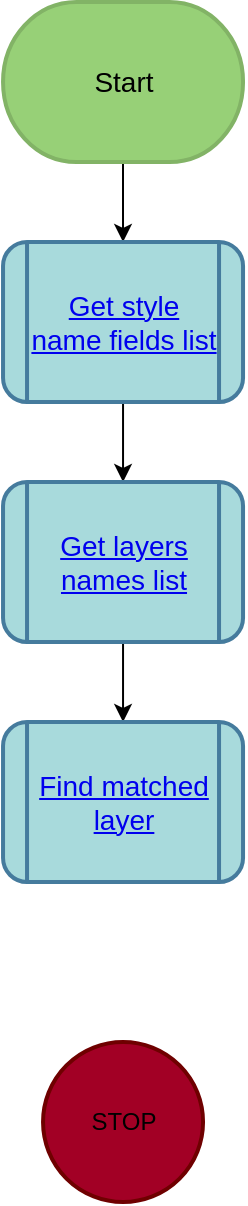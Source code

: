 <mxfile version="15.1.3" type="device" pages="7"><diagram id="bc_gxJG5KaqcmtS3inuv" name="SetLayerToStyle"><mxGraphModel dx="1182" dy="792" grid="1" gridSize="10" guides="1" tooltips="1" connect="1" arrows="1" fold="1" page="1" pageScale="1" pageWidth="827" pageHeight="1169" math="0" shadow="0"><root><mxCell id="vcRApKqmx-hzTopp6SWK-0"/><mxCell id="vcRApKqmx-hzTopp6SWK-1" parent="vcRApKqmx-hzTopp6SWK-0"/><mxCell id="Vr_jKhpBBacIErjDV6fv-3" style="edgeStyle=orthogonalEdgeStyle;rounded=0;orthogonalLoop=1;jettySize=auto;html=1;entryX=0.5;entryY=0;entryDx=0;entryDy=0;" parent="vcRApKqmx-hzTopp6SWK-1" source="Vr_jKhpBBacIErjDV6fv-1" edge="1"><mxGeometry relative="1" as="geometry"><mxPoint x="139.52" y="160" as="targetPoint"/></mxGeometry></mxCell><mxCell id="Vr_jKhpBBacIErjDV6fv-1" value="&lt;span style=&quot;color: rgb(0, 0, 0); font-size: 14px;&quot;&gt;Start&lt;/span&gt;" style="strokeWidth=2;html=1;shape=mxgraph.flowchart.terminator;whiteSpace=wrap;rounded=1;fontSize=14;strokeColor=#82b366;fillColor=#97D077;" parent="vcRApKqmx-hzTopp6SWK-1" vertex="1"><mxGeometry x="79.52" y="40" width="120" height="80" as="geometry"/></mxCell><mxCell id="Zavkh5ADnaQ-FBHuFtrY-1" style="edgeStyle=orthogonalEdgeStyle;rounded=0;orthogonalLoop=1;jettySize=auto;html=1;" parent="vcRApKqmx-hzTopp6SWK-1" source="7A79LcSl5srGwsUOFOXX-0" target="Zavkh5ADnaQ-FBHuFtrY-0" edge="1"><mxGeometry relative="1" as="geometry"/></mxCell><UserObject label="&lt;font&gt;&lt;span style=&quot;font-size: 14px&quot;&gt;&lt;a href=&quot;data:page/id,UlUXf_110sUBXyq6VtS4&quot;&gt;Get style name fields list&lt;/a&gt;&lt;/span&gt;&lt;br&gt;&lt;/font&gt;" id="7A79LcSl5srGwsUOFOXX-0"><mxCell style="shape=process;whiteSpace=wrap;html=1;backgroundOutline=1;rounded=1;sketch=0;strokeColor=#457B9D;fillColor=#A8DADC;strokeWidth=2;dropTarget=0;fontColor=#000000;" parent="vcRApKqmx-hzTopp6SWK-1" vertex="1"><mxGeometry x="79.52" y="160" width="120" height="80" as="geometry"/></mxCell></UserObject><mxCell id="Zavkh5ADnaQ-FBHuFtrY-3" style="edgeStyle=orthogonalEdgeStyle;rounded=0;orthogonalLoop=1;jettySize=auto;html=1;entryX=0.5;entryY=0;entryDx=0;entryDy=0;" parent="vcRApKqmx-hzTopp6SWK-1" source="Zavkh5ADnaQ-FBHuFtrY-0" target="Zavkh5ADnaQ-FBHuFtrY-2" edge="1"><mxGeometry relative="1" as="geometry"/></mxCell><UserObject label="&lt;font&gt;&lt;span style=&quot;font-size: 14px&quot;&gt;&lt;a href=&quot;data:page/id,2guMNtTOUoQcf-EUUjD7&quot;&gt;Get layers names list&lt;/a&gt;&lt;/span&gt;&lt;br&gt;&lt;/font&gt;" id="Zavkh5ADnaQ-FBHuFtrY-0"><mxCell style="shape=process;whiteSpace=wrap;html=1;backgroundOutline=1;rounded=1;sketch=0;strokeColor=#457B9D;fillColor=#A8DADC;strokeWidth=2;dropTarget=0;fontColor=#000000;" parent="vcRApKqmx-hzTopp6SWK-1" vertex="1"><mxGeometry x="79.52" y="280" width="120" height="80" as="geometry"/></mxCell></UserObject><UserObject label="&lt;font&gt;&lt;span style=&quot;font-size: 14px&quot;&gt;&lt;a href=&quot;data:page/id,vaZBfzhgkOiuDpGVy9La&quot;&gt;Find matched layer&lt;/a&gt;&lt;/span&gt;&lt;br&gt;&lt;/font&gt;" id="Zavkh5ADnaQ-FBHuFtrY-2"><mxCell style="shape=process;whiteSpace=wrap;html=1;backgroundOutline=1;rounded=1;sketch=0;strokeColor=#457B9D;fillColor=#A8DADC;strokeWidth=2;dropTarget=0;fontColor=#000000;" parent="vcRApKqmx-hzTopp6SWK-1" vertex="1"><mxGeometry x="79.52" y="400" width="120" height="80" as="geometry"/></mxCell></UserObject><mxCell id="APoqdBF5K6flbQ2FwbfI-1" value="STOP" style="strokeWidth=2;html=1;shape=mxgraph.flowchart.start_2;whiteSpace=wrap;fillColor=#a20025;strokeColor=#6F0000;fontColor=#000000;" vertex="1" parent="vcRApKqmx-hzTopp6SWK-1"><mxGeometry x="99.52" y="560" width="80" height="80" as="geometry"/></mxCell></root></mxGraphModel></diagram><diagram id="UlUXf_110sUBXyq6VtS4" name="Get style name fields list"><mxGraphModel dx="1182" dy="792" grid="1" gridSize="10" guides="1" tooltips="1" connect="1" arrows="1" fold="1" page="1" pageScale="1" pageWidth="827" pageHeight="1169" math="0" shadow="0"><root><mxCell id="cgv-7QR_rlcRKdnEe1WL-0"/><mxCell id="cgv-7QR_rlcRKdnEe1WL-1" parent="cgv-7QR_rlcRKdnEe1WL-0"/><mxCell id="YKZ_0T9t-K0AjyWqfaTd-0" style="edgeStyle=orthogonalEdgeStyle;rounded=0;orthogonalLoop=1;jettySize=auto;html=1;entryX=0;entryY=0.5;entryDx=0;entryDy=0;" parent="cgv-7QR_rlcRKdnEe1WL-1" source="YKZ_0T9t-K0AjyWqfaTd-1" target="YKZ_0T9t-K0AjyWqfaTd-3" edge="1"><mxGeometry relative="1" as="geometry"/></mxCell><mxCell id="YKZ_0T9t-K0AjyWqfaTd-1" value="Get style" style="rounded=1;whiteSpace=wrap;html=1;absoluteArcSize=1;arcSize=14;strokeWidth=2;fillColor=#A8DADC;fontSize=14;fontColor=#000000;" parent="cgv-7QR_rlcRKdnEe1WL-1" vertex="1"><mxGeometry x="79.52" y="160" width="120" height="80" as="geometry"/></mxCell><mxCell id="YKZ_0T9t-K0AjyWqfaTd-2" style="edgeStyle=orthogonalEdgeStyle;rounded=0;orthogonalLoop=1;jettySize=auto;html=1;" parent="cgv-7QR_rlcRKdnEe1WL-1" source="YKZ_0T9t-K0AjyWqfaTd-3" target="YKZ_0T9t-K0AjyWqfaTd-5" edge="1"><mxGeometry relative="1" as="geometry"/></mxCell><mxCell id="YKZ_0T9t-K0AjyWqfaTd-3" value="Get style name" style="rounded=1;whiteSpace=wrap;html=1;absoluteArcSize=1;arcSize=14;strokeWidth=2;fillColor=#A8DADC;fontSize=14;fontColor=#000000;" parent="cgv-7QR_rlcRKdnEe1WL-1" vertex="1"><mxGeometry x="240.0" y="160" width="120" height="80" as="geometry"/></mxCell><mxCell id="YKZ_0T9t-K0AjyWqfaTd-4" style="edgeStyle=orthogonalEdgeStyle;rounded=0;orthogonalLoop=1;jettySize=auto;html=1;" parent="cgv-7QR_rlcRKdnEe1WL-1" source="YKZ_0T9t-K0AjyWqfaTd-5" target="YKZ_0T9t-K0AjyWqfaTd-7" edge="1"><mxGeometry relative="1" as="geometry"/></mxCell><mxCell id="YKZ_0T9t-K0AjyWqfaTd-5" value="Get list of fields of the style name" style="rounded=1;whiteSpace=wrap;html=1;absoluteArcSize=1;arcSize=14;strokeWidth=2;fillColor=#A8DADC;fontSize=14;fontColor=#000000;" parent="cgv-7QR_rlcRKdnEe1WL-1" vertex="1"><mxGeometry x="400" y="160" width="120" height="80" as="geometry"/></mxCell><mxCell id="YKZ_0T9t-K0AjyWqfaTd-6" style="edgeStyle=orthogonalEdgeStyle;rounded=0;orthogonalLoop=1;jettySize=auto;html=1;entryX=0.5;entryY=0;entryDx=0;entryDy=0;" parent="cgv-7QR_rlcRKdnEe1WL-1" source="YKZ_0T9t-K0AjyWqfaTd-7" target="YKZ_0T9t-K0AjyWqfaTd-8" edge="1"><mxGeometry relative="1" as="geometry"/></mxCell><mxCell id="YKZ_0T9t-K0AjyWqfaTd-7" value="Exclude first field" style="rounded=1;whiteSpace=wrap;html=1;absoluteArcSize=1;arcSize=14;strokeWidth=2;fillColor=#A8DADC;fontSize=14;fontColor=#000000;" parent="cgv-7QR_rlcRKdnEe1WL-1" vertex="1"><mxGeometry x="560" y="160" width="120" height="80" as="geometry"/></mxCell><mxCell id="z0LufRHex4IjIiz883Si-2" style="edgeStyle=orthogonalEdgeStyle;rounded=0;orthogonalLoop=1;jettySize=auto;html=1;" parent="cgv-7QR_rlcRKdnEe1WL-1" source="YKZ_0T9t-K0AjyWqfaTd-8" target="tNFjiazVyy25VSiEk8By-0" edge="1"><mxGeometry relative="1" as="geometry"/></mxCell><mxCell id="YKZ_0T9t-K0AjyWqfaTd-8" value="Exclude first field" style="rounded=1;whiteSpace=wrap;html=1;absoluteArcSize=1;arcSize=14;strokeWidth=2;fillColor=#A8DADC;fontSize=14;fontColor=#000000;" parent="cgv-7QR_rlcRKdnEe1WL-1" vertex="1"><mxGeometry x="560" y="280" width="120" height="80" as="geometry"/></mxCell><mxCell id="2V-DrFcYTvglRJJ7idky-1" style="edgeStyle=orthogonalEdgeStyle;rounded=0;orthogonalLoop=1;jettySize=auto;html=1;entryX=0.5;entryY=0;entryDx=0;entryDy=0;" parent="cgv-7QR_rlcRKdnEe1WL-1" source="tNFjiazVyy25VSiEk8By-0" target="2V-DrFcYTvglRJJ7idky-0" edge="1"><mxGeometry relative="1" as="geometry"/></mxCell><UserObject label="&lt;font&gt;&lt;span style=&quot;font-size: 14px&quot;&gt;&lt;a href=&quot;data:page/id,qeEAPFVCt7wX586MX3uB&quot;&gt;Add fileds 3 and 5&lt;/a&gt;&lt;/span&gt;&lt;br&gt;&lt;/font&gt;" id="tNFjiazVyy25VSiEk8By-0"><mxCell style="shape=process;whiteSpace=wrap;html=1;backgroundOutline=1;rounded=1;sketch=0;strokeColor=#457B9D;fillColor=#A8DADC;strokeWidth=2;dropTarget=0;fontColor=#000000;" parent="cgv-7QR_rlcRKdnEe1WL-1" vertex="1"><mxGeometry x="560" y="400" width="120" height="80" as="geometry"/></mxCell></UserObject><mxCell id="z0LufRHex4IjIiz883Si-0" value="&lt;font color=&quot;#000000&quot;&gt;&lt;span style=&quot;font-size: 15px&quot;&gt;Style name &lt;br&gt;fields list with &lt;br&gt;object fields&lt;/span&gt;&lt;/font&gt;" style="shape=parallelogram;html=1;strokeWidth=2;perimeter=parallelogramPerimeter;whiteSpace=wrap;rounded=1;arcSize=12;size=0.23;fontColor=#ffffff;perimeterSpacing=0;strokeColor=#FFFFFF;fillColor=#D5E8D4;" parent="cgv-7QR_rlcRKdnEe1WL-1" vertex="1"><mxGeometry x="530" y="640" width="180" height="80" as="geometry"/></mxCell><mxCell id="2V-DrFcYTvglRJJ7idky-2" style="edgeStyle=orthogonalEdgeStyle;rounded=0;orthogonalLoop=1;jettySize=auto;html=1;entryX=0.5;entryY=0;entryDx=0;entryDy=0;" parent="cgv-7QR_rlcRKdnEe1WL-1" source="2V-DrFcYTvglRJJ7idky-0" target="z0LufRHex4IjIiz883Si-0" edge="1"><mxGeometry relative="1" as="geometry"/></mxCell><mxCell id="2V-DrFcYTvglRJJ7idky-0" value="Add new fields to list of fields&lt;br&gt;of the style name to the start" style="rounded=1;whiteSpace=wrap;html=1;absoluteArcSize=1;arcSize=14;strokeWidth=2;fillColor=#A8DADC;fontSize=14;fontColor=#000000;" parent="cgv-7QR_rlcRKdnEe1WL-1" vertex="1"><mxGeometry x="560" y="520" width="120" height="80" as="geometry"/></mxCell></root></mxGraphModel></diagram><diagram id="vaZBfzhgkOiuDpGVy9La" name="Find matched layer"><mxGraphModel dx="2009" dy="792" grid="1" gridSize="10" guides="1" tooltips="1" connect="1" arrows="1" fold="1" page="1" pageScale="1" pageWidth="827" pageHeight="1169" math="0" shadow="0"><root><mxCell id="HXygUYSdNpQ9vwYMU3gA-0"/><mxCell id="HXygUYSdNpQ9vwYMU3gA-1" parent="HXygUYSdNpQ9vwYMU3gA-0"/><mxCell id="C4t9bZh5BHQb-yRP2j6N-0" value="&lt;span style=&quot;color: rgb(0 , 0 , 0) ; font-size: 14px&quot;&gt;Layers names&lt;/span&gt;&lt;br style=&quot;color: rgb(0 , 0 , 0) ; font-size: 14px&quot;&gt;&lt;span style=&quot;color: rgb(0 , 0 , 0) ; font-size: 14px&quot;&gt;list by style type&lt;/span&gt;" style="shape=parallelogram;html=1;strokeWidth=2;perimeter=parallelogramPerimeter;whiteSpace=wrap;rounded=1;arcSize=12;size=0.23;fontColor=#ffffff;perimeterSpacing=0;strokeColor=#FFFFFF;fillColor=#D5E8D4;" parent="HXygUYSdNpQ9vwYMU3gA-1" vertex="1"><mxGeometry x="-200" y="40" width="160" height="80" as="geometry"/></mxCell><mxCell id="NuRbzH_wpaAtrdaPo1D4-0" value="&lt;font style=&quot;font-size: 15px&quot; color=&quot;#000000&quot;&gt;Foreach field in fields list&lt;/font&gt;" style="strokeWidth=2;html=1;shape=mxgraph.flowchart.loop_limit;whiteSpace=wrap;fillColor=#d0cee2;strokeColor=#56517e;" parent="HXygUYSdNpQ9vwYMU3gA-1" vertex="1"><mxGeometry x="320" y="120" width="120" height="80" as="geometry"/></mxCell><mxCell id="NuRbzH_wpaAtrdaPo1D4-2" value="" style="strokeWidth=2;html=1;shape=mxgraph.flowchart.loop_limit;whiteSpace=wrap;fillColor=#d0cee2;strokeColor=#56517e;flipV=1;" parent="HXygUYSdNpQ9vwYMU3gA-1" vertex="1"><mxGeometry x="356.54" y="1660" width="120" height="40" as="geometry"/></mxCell><mxCell id="qJ2gtNywy9ZZsQD2Hr-6-1" style="edgeStyle=orthogonalEdgeStyle;rounded=0;orthogonalLoop=1;jettySize=auto;html=1;" parent="HXygUYSdNpQ9vwYMU3gA-1" source="NuRbzH_wpaAtrdaPo1D4-4" target="qJ2gtNywy9ZZsQD2Hr-6-0" edge="1"><mxGeometry relative="1" as="geometry"/></mxCell><mxCell id="NuRbzH_wpaAtrdaPo1D4-4" value="&lt;font style=&quot;font-size: 15px&quot; color=&quot;#000000&quot;&gt;Foreach name in layers list&lt;/font&gt;" style="strokeWidth=2;html=1;shape=mxgraph.flowchart.loop_limit;whiteSpace=wrap;fillColor=#d0cee2;strokeColor=#56517e;" parent="HXygUYSdNpQ9vwYMU3gA-1" vertex="1"><mxGeometry x="360" y="520" width="120" height="80" as="geometry"/></mxCell><mxCell id="5wNZgqL0DBi529cvqE8t-40" style="edgeStyle=orthogonalEdgeStyle;rounded=0;orthogonalLoop=1;jettySize=auto;html=1;entryX=0.5;entryY=0;entryDx=0;entryDy=0;entryPerimeter=0;" parent="HXygUYSdNpQ9vwYMU3gA-1" source="NuRbzH_wpaAtrdaPo1D4-5" target="5wNZgqL0DBi529cvqE8t-35" edge="1"><mxGeometry relative="1" as="geometry"/></mxCell><mxCell id="NuRbzH_wpaAtrdaPo1D4-5" value="" style="strokeWidth=2;html=1;shape=mxgraph.flowchart.loop_limit;whiteSpace=wrap;fillColor=#d0cee2;strokeColor=#56517e;flipV=1;" parent="HXygUYSdNpQ9vwYMU3gA-1" vertex="1"><mxGeometry x="356.54" y="1310" width="120" height="40" as="geometry"/></mxCell><mxCell id="FhGvRgxBdv_1ru7QQjom-1" style="edgeStyle=orthogonalEdgeStyle;rounded=0;orthogonalLoop=1;jettySize=auto;html=1;" parent="HXygUYSdNpQ9vwYMU3gA-1" source="qJ2gtNywy9ZZsQD2Hr-6-0" target="FhGvRgxBdv_1ru7QQjom-0" edge="1"><mxGeometry relative="1" as="geometry"/></mxCell><mxCell id="qJ2gtNywy9ZZsQD2Hr-6-0" value="Get list of fields of the layer name without fields 1, 3, 5" style="rounded=1;whiteSpace=wrap;html=1;absoluteArcSize=1;arcSize=14;strokeWidth=2;fillColor=#A8DADC;fontSize=14;fontColor=#000000;" parent="HXygUYSdNpQ9vwYMU3gA-1" vertex="1"><mxGeometry x="320" y="640" width="200" height="80" as="geometry"/></mxCell><mxCell id="5wNZgqL0DBi529cvqE8t-0" style="edgeStyle=orthogonalEdgeStyle;rounded=0;orthogonalLoop=1;jettySize=auto;html=1;entryX=0;entryY=0.5;entryDx=0;entryDy=0;" parent="HXygUYSdNpQ9vwYMU3gA-1" target="5wNZgqL0DBi529cvqE8t-4" edge="1"><mxGeometry relative="1" as="geometry"><mxPoint x="659.04" y="975" as="targetPoint"/><mxPoint x="629.52" y="975" as="sourcePoint"/></mxGeometry></mxCell><mxCell id="5wNZgqL0DBi529cvqE8t-1" style="edgeStyle=orthogonalEdgeStyle;rounded=0;orthogonalLoop=1;jettySize=auto;html=1;" parent="HXygUYSdNpQ9vwYMU3gA-1" target="5wNZgqL0DBi529cvqE8t-6" edge="1"><mxGeometry relative="1" as="geometry"><mxPoint x="454.52" y="975" as="sourcePoint"/></mxGeometry></mxCell><mxCell id="5wNZgqL0DBi529cvqE8t-2" value="IF &lt;br&gt;style field name =&lt;br&gt;layer field name" style="strokeWidth=2;html=1;shape=mxgraph.flowchart.decision;whiteSpace=wrap;rounded=1;fillColor=#fff2cc;fontSize=14;strokeColor=#d6b656;gradientColor=#ffd966;fontColor=#000000;" parent="HXygUYSdNpQ9vwYMU3gA-1" vertex="1"><mxGeometry x="454.52" y="920" width="170" height="110" as="geometry"/></mxCell><mxCell id="5wNZgqL0DBi529cvqE8t-3" style="edgeStyle=orthogonalEdgeStyle;rounded=0;orthogonalLoop=1;jettySize=auto;html=1;entryX=0;entryY=0.5;entryDx=0;entryDy=0;" parent="HXygUYSdNpQ9vwYMU3gA-1" source="5wNZgqL0DBi529cvqE8t-4" edge="1"><mxGeometry relative="1" as="geometry"><mxPoint x="709.04" y="975" as="targetPoint"/></mxGeometry></mxCell><mxCell id="5wNZgqL0DBi529cvqE8t-4" value="Yes" style="text;html=1;strokeColor=none;fillColor=none;align=center;verticalAlign=middle;whiteSpace=wrap;rounded=0;sketch=0;rotation=0;" parent="HXygUYSdNpQ9vwYMU3gA-1" vertex="1"><mxGeometry x="649.04" y="965" width="40" height="20" as="geometry"/></mxCell><mxCell id="5wNZgqL0DBi529cvqE8t-5" style="edgeStyle=orthogonalEdgeStyle;rounded=0;orthogonalLoop=1;jettySize=auto;html=1;entryX=0;entryY=0.5;entryDx=0;entryDy=0;entryPerimeter=0;" parent="HXygUYSdNpQ9vwYMU3gA-1" source="5wNZgqL0DBi529cvqE8t-6" edge="1" target="FhGvRgxBdv_1ru7QQjom-0"><mxGeometry relative="1" as="geometry"><mxPoint x="374.52" y="1065" as="targetPoint"/><Array as="points"><mxPoint x="360" y="975"/><mxPoint x="360" y="840"/></Array></mxGeometry></mxCell><mxCell id="5wNZgqL0DBi529cvqE8t-6" value="No" style="text;html=1;strokeColor=none;fillColor=none;align=center;verticalAlign=middle;whiteSpace=wrap;rounded=0;sketch=0;rotation=0;" parent="HXygUYSdNpQ9vwYMU3gA-1" vertex="1"><mxGeometry x="394.52" y="965" width="40" height="20" as="geometry"/></mxCell><mxCell id="Muc_n1AKWDdM7sEifSKE-3" style="edgeStyle=orthogonalEdgeStyle;rounded=0;orthogonalLoop=1;jettySize=auto;html=1;entryX=0.5;entryY=0;entryDx=0;entryDy=0;" edge="1" parent="HXygUYSdNpQ9vwYMU3gA-1" source="5wNZgqL0DBi529cvqE8t-8" target="Muc_n1AKWDdM7sEifSKE-2"><mxGeometry relative="1" as="geometry"><Array as="points"><mxPoint x="770" y="1060"/><mxPoint x="530" y="1060"/></Array></mxGeometry></mxCell><mxCell id="5wNZgqL0DBi529cvqE8t-8" value="Add layer name to layers match list" style="rounded=1;whiteSpace=wrap;html=1;absoluteArcSize=1;arcSize=14;strokeWidth=2;fillColor=#A8DADC;fontSize=14;fontColor=#000000;" parent="HXygUYSdNpQ9vwYMU3gA-1" vertex="1"><mxGeometry x="710" y="935" width="120" height="80" as="geometry"/></mxCell><mxCell id="Muc_n1AKWDdM7sEifSKE-6" style="edgeStyle=orthogonalEdgeStyle;rounded=0;orthogonalLoop=1;jettySize=auto;html=1;entryX=0.5;entryY=0;entryDx=0;entryDy=0;entryPerimeter=0;" edge="1" parent="HXygUYSdNpQ9vwYMU3gA-1" source="5wNZgqL0DBi529cvqE8t-12" target="NuRbzH_wpaAtrdaPo1D4-0"><mxGeometry relative="1" as="geometry"/></mxCell><mxCell id="5wNZgqL0DBi529cvqE8t-12" value="Layers list = Layers names&lt;br&gt;list by style type" style="rounded=1;whiteSpace=wrap;html=1;absoluteArcSize=1;arcSize=14;strokeWidth=2;fillColor=#A8DADC;fontSize=14;fontColor=#000000;" parent="HXygUYSdNpQ9vwYMU3gA-1" vertex="1"><mxGeometry x="290" y="40" width="180" height="40" as="geometry"/></mxCell><mxCell id="5wNZgqL0DBi529cvqE8t-32" style="edgeStyle=orthogonalEdgeStyle;rounded=0;orthogonalLoop=1;jettySize=auto;html=1;entryX=0.5;entryY=0;entryDx=0;entryDy=0;entryPerimeter=0;" parent="HXygUYSdNpQ9vwYMU3gA-1" source="5wNZgqL0DBi529cvqE8t-16" target="NuRbzH_wpaAtrdaPo1D4-4" edge="1"><mxGeometry relative="1" as="geometry"/></mxCell><mxCell id="5wNZgqL0DBi529cvqE8t-16" value="Layers match list = new list" style="rounded=1;whiteSpace=wrap;html=1;absoluteArcSize=1;arcSize=14;strokeWidth=2;fillColor=#A8DADC;fontSize=14;fontColor=#000000;" parent="HXygUYSdNpQ9vwYMU3gA-1" vertex="1"><mxGeometry x="80" y="480" width="180" height="40" as="geometry"/></mxCell><mxCell id="5wNZgqL0DBi529cvqE8t-26" style="edgeStyle=orthogonalEdgeStyle;rounded=0;orthogonalLoop=1;jettySize=auto;html=1;" parent="HXygUYSdNpQ9vwYMU3gA-1" source="5wNZgqL0DBi529cvqE8t-17" target="5wNZgqL0DBi529cvqE8t-25" edge="1"><mxGeometry relative="1" as="geometry"/></mxCell><mxCell id="5wNZgqL0DBi529cvqE8t-29" style="edgeStyle=orthogonalEdgeStyle;rounded=0;orthogonalLoop=1;jettySize=auto;html=1;" parent="HXygUYSdNpQ9vwYMU3gA-1" source="5wNZgqL0DBi529cvqE8t-17" target="5wNZgqL0DBi529cvqE8t-28" edge="1"><mxGeometry relative="1" as="geometry"/></mxCell><mxCell id="5wNZgqL0DBi529cvqE8t-17" value="IF &lt;br&gt;Layers match list =null" style="strokeWidth=2;html=1;shape=mxgraph.flowchart.decision;whiteSpace=wrap;rounded=1;fillColor=#fff2cc;fontSize=14;strokeColor=#d6b656;gradientColor=#ffd966;fontColor=#000000;" parent="HXygUYSdNpQ9vwYMU3gA-1" vertex="1"><mxGeometry x="254.5" y="320" width="251" height="80" as="geometry"/></mxCell><mxCell id="5wNZgqL0DBi529cvqE8t-31" style="edgeStyle=orthogonalEdgeStyle;rounded=0;orthogonalLoop=1;jettySize=auto;html=1;entryX=0.544;entryY=0.05;entryDx=0;entryDy=0;entryPerimeter=0;" parent="HXygUYSdNpQ9vwYMU3gA-1" source="5wNZgqL0DBi529cvqE8t-21" target="5wNZgqL0DBi529cvqE8t-16" edge="1"><mxGeometry relative="1" as="geometry"/></mxCell><mxCell id="5wNZgqL0DBi529cvqE8t-21" value="Layers list = Layers match list&amp;nbsp;" style="rounded=1;whiteSpace=wrap;html=1;absoluteArcSize=1;arcSize=14;strokeWidth=2;fillColor=#A8DADC;fontSize=14;fontColor=#000000;" parent="HXygUYSdNpQ9vwYMU3gA-1" vertex="1"><mxGeometry x="70" y="400" width="215" height="40" as="geometry"/></mxCell><mxCell id="Muc_n1AKWDdM7sEifSKE-8" style="edgeStyle=orthogonalEdgeStyle;rounded=0;orthogonalLoop=1;jettySize=auto;html=1;" edge="1" parent="HXygUYSdNpQ9vwYMU3gA-1" source="5wNZgqL0DBi529cvqE8t-25" target="Muc_n1AKWDdM7sEifSKE-7"><mxGeometry relative="1" as="geometry"/></mxCell><mxCell id="5wNZgqL0DBi529cvqE8t-25" value="Yes" style="text;html=1;strokeColor=none;fillColor=none;align=center;verticalAlign=middle;whiteSpace=wrap;rounded=0;sketch=0;rotation=0;" parent="HXygUYSdNpQ9vwYMU3gA-1" vertex="1"><mxGeometry x="539.52" y="350" width="40" height="20" as="geometry"/></mxCell><mxCell id="5wNZgqL0DBi529cvqE8t-30" style="edgeStyle=orthogonalEdgeStyle;rounded=0;orthogonalLoop=1;jettySize=auto;html=1;entryX=0.5;entryY=0;entryDx=0;entryDy=0;" parent="HXygUYSdNpQ9vwYMU3gA-1" source="5wNZgqL0DBi529cvqE8t-28" target="5wNZgqL0DBi529cvqE8t-21" edge="1"><mxGeometry relative="1" as="geometry"><Array as="points"><mxPoint x="178" y="360"/></Array></mxGeometry></mxCell><mxCell id="5wNZgqL0DBi529cvqE8t-28" value="No" style="text;html=1;strokeColor=none;fillColor=none;align=center;verticalAlign=middle;whiteSpace=wrap;rounded=0;sketch=0;rotation=0;" parent="HXygUYSdNpQ9vwYMU3gA-1" vertex="1"><mxGeometry x="190" y="350" width="40" height="20" as="geometry"/></mxCell><mxCell id="5wNZgqL0DBi529cvqE8t-33" style="edgeStyle=orthogonalEdgeStyle;rounded=0;orthogonalLoop=1;jettySize=auto;html=1;" parent="HXygUYSdNpQ9vwYMU3gA-1" source="5wNZgqL0DBi529cvqE8t-35" target="5wNZgqL0DBi529cvqE8t-37" edge="1"><mxGeometry relative="1" as="geometry"/></mxCell><mxCell id="5wNZgqL0DBi529cvqE8t-35" value="IF &lt;br&gt;Layers match list =null" style="strokeWidth=2;html=1;shape=mxgraph.flowchart.decision;whiteSpace=wrap;rounded=1;fillColor=#fff2cc;fontSize=14;strokeColor=#d6b656;gradientColor=#ffd966;fontColor=#000000;" parent="HXygUYSdNpQ9vwYMU3gA-1" vertex="1"><mxGeometry x="293.54" y="1390" width="251" height="80" as="geometry"/></mxCell><mxCell id="5wNZgqL0DBi529cvqE8t-36" style="edgeStyle=orthogonalEdgeStyle;rounded=0;orthogonalLoop=1;jettySize=auto;html=1;" parent="HXygUYSdNpQ9vwYMU3gA-1" source="5wNZgqL0DBi529cvqE8t-37" edge="1"><mxGeometry relative="1" as="geometry"><mxPoint x="649.04" y="1470" as="targetPoint"/><Array as="points"><mxPoint x="649.04" y="1430"/></Array></mxGeometry></mxCell><mxCell id="5wNZgqL0DBi529cvqE8t-37" value="Yes" style="text;html=1;strokeColor=none;fillColor=none;align=center;verticalAlign=middle;whiteSpace=wrap;rounded=0;sketch=0;rotation=0;" parent="HXygUYSdNpQ9vwYMU3gA-1" vertex="1"><mxGeometry x="578.56" y="1420" width="40" height="20" as="geometry"/></mxCell><mxCell id="5wNZgqL0DBi529cvqE8t-41" value="Get list of fields of the layer name" style="rounded=1;whiteSpace=wrap;html=1;absoluteArcSize=1;arcSize=14;strokeWidth=2;fillColor=#A8DADC;fontSize=14;fontColor=#000000;" parent="HXygUYSdNpQ9vwYMU3gA-1" vertex="1"><mxGeometry x="356.54" y="1510" width="120" height="80" as="geometry"/></mxCell><mxCell id="FhGvRgxBdv_1ru7QQjom-0" value="&lt;font style=&quot;font-size: 15px&quot; color=&quot;#000000&quot;&gt;Foreach&amp;nbsp;&lt;/font&gt;&lt;span style=&quot;color: rgb(0 , 0 , 0) ; font-size: 15px&quot;&gt;field in layer fields list&lt;/span&gt;" style="strokeWidth=2;html=1;shape=mxgraph.flowchart.loop_limit;whiteSpace=wrap;fillColor=#d0cee2;strokeColor=#56517e;" parent="HXygUYSdNpQ9vwYMU3gA-1" vertex="1"><mxGeometry x="480" y="800" width="120" height="80" as="geometry"/></mxCell><mxCell id="Muc_n1AKWDdM7sEifSKE-5" style="edgeStyle=orthogonalEdgeStyle;rounded=0;orthogonalLoop=1;jettySize=auto;html=1;entryX=0.5;entryY=1;entryDx=0;entryDy=0;entryPerimeter=0;" edge="1" parent="HXygUYSdNpQ9vwYMU3gA-1" source="FhGvRgxBdv_1ru7QQjom-2" target="NuRbzH_wpaAtrdaPo1D4-5"><mxGeometry relative="1" as="geometry"/></mxCell><mxCell id="FhGvRgxBdv_1ru7QQjom-2" value="" style="strokeWidth=2;html=1;shape=mxgraph.flowchart.loop_limit;whiteSpace=wrap;fillColor=#d0cee2;strokeColor=#56517e;flipV=1;" parent="HXygUYSdNpQ9vwYMU3gA-1" vertex="1"><mxGeometry x="470" y="1180" width="120" height="40" as="geometry"/></mxCell><mxCell id="yjcUcbPbWLQd0ZdxcJsF-3" value="" style="endArrow=none;html=1;" edge="1" parent="HXygUYSdNpQ9vwYMU3gA-1"><mxGeometry width="50" height="50" relative="1" as="geometry"><mxPoint x="40" y="601" as="sourcePoint"/><mxPoint x="40" as="targetPoint"/></mxGeometry></mxCell><mxCell id="yjcUcbPbWLQd0ZdxcJsF-4" value="INPUT" style="text;html=1;align=center;verticalAlign=middle;resizable=0;points=[];autosize=1;strokeColor=none;fillColor=none;" vertex="1" parent="HXygUYSdNpQ9vwYMU3gA-1"><mxGeometry x="-190" y="10" width="50" height="20" as="geometry"/></mxCell><mxCell id="I6sf-Hjj6HUnAErsKA1L-0" value="&lt;span style=&quot;color: rgb(0 , 0 , 0) ; font-size: 15px&quot;&gt;Style name&lt;/span&gt;&lt;br style=&quot;color: rgb(0 , 0 , 0) ; font-size: 15px&quot;&gt;&lt;span style=&quot;color: rgb(0 , 0 , 0) ; font-size: 15px&quot;&gt;fields&lt;/span&gt;" style="shape=parallelogram;html=1;strokeWidth=2;perimeter=parallelogramPerimeter;whiteSpace=wrap;rounded=1;arcSize=12;size=0.23;fontColor=#ffffff;perimeterSpacing=0;strokeColor=#FFFFFF;fillColor=#D5E8D4;" vertex="1" parent="HXygUYSdNpQ9vwYMU3gA-1"><mxGeometry x="-200" y="160" width="160" height="80" as="geometry"/></mxCell><mxCell id="Muc_n1AKWDdM7sEifSKE-4" style="edgeStyle=orthogonalEdgeStyle;rounded=0;orthogonalLoop=1;jettySize=auto;html=1;" edge="1" parent="HXygUYSdNpQ9vwYMU3gA-1" source="Muc_n1AKWDdM7sEifSKE-2" target="FhGvRgxBdv_1ru7QQjom-2"><mxGeometry relative="1" as="geometry"/></mxCell><mxCell id="Muc_n1AKWDdM7sEifSKE-2" value="Break" style="rounded=1;whiteSpace=wrap;html=1;absoluteArcSize=1;arcSize=14;strokeWidth=2;fillColor=#A8DADC;fontSize=14;fontColor=#000000;" vertex="1" parent="HXygUYSdNpQ9vwYMU3gA-1"><mxGeometry x="490" y="1110" width="80" height="40" as="geometry"/></mxCell><mxCell id="Muc_n1AKWDdM7sEifSKE-7" value="Get layer name" style="rounded=1;whiteSpace=wrap;html=1;absoluteArcSize=1;arcSize=14;strokeWidth=2;fillColor=#A8DADC;fontSize=14;fontColor=#000000;" vertex="1" parent="HXygUYSdNpQ9vwYMU3gA-1"><mxGeometry x="640" y="330" width="120" height="60" as="geometry"/></mxCell><mxCell id="Muc_n1AKWDdM7sEifSKE-9" value="&lt;span style=&quot;color: rgb(0 , 0 , 0) ; font-size: 14px&quot;&gt;Layer name&lt;/span&gt;" style="shape=parallelogram;html=1;strokeWidth=2;perimeter=parallelogramPerimeter;whiteSpace=wrap;rounded=1;arcSize=12;size=0.23;fontColor=#ffffff;perimeterSpacing=0;strokeColor=#FFFFFF;fillColor=#D5E8D4;" vertex="1" parent="HXygUYSdNpQ9vwYMU3gA-1"><mxGeometry x="880" y="320" width="160" height="80" as="geometry"/></mxCell><mxCell id="Muc_n1AKWDdM7sEifSKE-10" value="OUTPUT" style="text;html=1;align=center;verticalAlign=middle;resizable=0;points=[];autosize=1;strokeColor=none;fillColor=none;" vertex="1" parent="HXygUYSdNpQ9vwYMU3gA-1"><mxGeometry x="845" y="20" width="60" height="20" as="geometry"/></mxCell></root></mxGraphModel></diagram><diagram id="qeEAPFVCt7wX586MX3uB" name="Add fileds 3 and 5"><mxGraphModel dx="1182" dy="792" grid="1" gridSize="10" guides="1" tooltips="1" connect="1" arrows="1" fold="1" page="1" pageScale="1" pageWidth="827" pageHeight="1169" math="0" shadow="0"><root><mxCell id="6NYUYBu137onWsoDwDcW-0"/><mxCell id="6NYUYBu137onWsoDwDcW-1" parent="6NYUYBu137onWsoDwDcW-0"/><mxCell id="WakZ2_0spofVx7P4_Uvc-2" style="edgeStyle=orthogonalEdgeStyle;rounded=0;orthogonalLoop=1;jettySize=auto;html=1;" parent="6NYUYBu137onWsoDwDcW-1" source="WakZ2_0spofVx7P4_Uvc-0" target="WakZ2_0spofVx7P4_Uvc-1" edge="1"><mxGeometry relative="1" as="geometry"/></mxCell><mxCell id="WakZ2_0spofVx7P4_Uvc-0" value="Get style type name" style="rounded=1;whiteSpace=wrap;html=1;absoluteArcSize=1;arcSize=14;strokeWidth=2;fillColor=#A8DADC;fontSize=14;fontColor=#000000;" parent="6NYUYBu137onWsoDwDcW-1" vertex="1"><mxGeometry x="80" y="40" width="120" height="80" as="geometry"/></mxCell><mxCell id="9WlSNR6ezdGJg285TQQV-5" style="edgeStyle=orthogonalEdgeStyle;rounded=0;orthogonalLoop=1;jettySize=auto;html=1;" parent="6NYUYBu137onWsoDwDcW-1" source="WakZ2_0spofVx7P4_Uvc-1" target="9WlSNR6ezdGJg285TQQV-2" edge="1"><mxGeometry relative="1" as="geometry"><Array as="points"><mxPoint x="300" y="160"/><mxPoint x="120" y="160"/></Array></mxGeometry></mxCell><mxCell id="WakZ2_0spofVx7P4_Uvc-1" value="Get style child type name" style="rounded=1;whiteSpace=wrap;html=1;absoluteArcSize=1;arcSize=14;strokeWidth=2;fillColor=#A8DADC;fontSize=14;fontColor=#000000;" parent="6NYUYBu137onWsoDwDcW-1" vertex="1"><mxGeometry x="240" y="40" width="120" height="80" as="geometry"/></mxCell><mxCell id="prsUXXK0kPNtty_cMBdg-1" style="edgeStyle=orthogonalEdgeStyle;rounded=0;orthogonalLoop=1;jettySize=auto;html=1;entryX=0.5;entryY=0;entryDx=0;entryDy=0;" parent="6NYUYBu137onWsoDwDcW-1" target="prsUXXK0kPNtty_cMBdg-0" edge="1"><mxGeometry relative="1" as="geometry"><mxPoint x="460" y="280" as="sourcePoint"/></mxGeometry></mxCell><mxCell id="9WlSNR6ezdGJg285TQQV-1" style="edgeStyle=orthogonalEdgeStyle;rounded=0;orthogonalLoop=1;jettySize=auto;html=1;" parent="6NYUYBu137onWsoDwDcW-1" source="9WlSNR6ezdGJg285TQQV-2" edge="1"><mxGeometry relative="1" as="geometry"><mxPoint x="233.8" y="240" as="targetPoint"/></mxGeometry></mxCell><mxCell id="9WlSNR6ezdGJg285TQQV-2" value="&lt;font color=&quot;#000000&quot; style=&quot;font-size: 15px&quot;&gt;MongoDB&lt;/font&gt;" style="strokeWidth=2;html=1;shape=mxgraph.flowchart.database;whiteSpace=wrap;fillColor=#D5E8D4;" parent="6NYUYBu137onWsoDwDcW-1" vertex="1"><mxGeometry x="80" y="200" width="80" height="80" as="geometry"/></mxCell><mxCell id="4NgYiQd_0QjvE7S6-BPe-1" style="edgeStyle=orthogonalEdgeStyle;rounded=0;orthogonalLoop=1;jettySize=auto;html=1;" parent="6NYUYBu137onWsoDwDcW-1" source="prsUXXK0kPNtty_cMBdg-0" target="K2pv1UhpYQ7sT-d0ZkuR-1" edge="1"><mxGeometry relative="1" as="geometry"/></mxCell><UserObject label="&lt;font&gt;&lt;span style=&quot;font-size: 14px&quot;&gt;&lt;a href=&quot;data:page/id,6x2n53MTUARz2RKj0JkN&quot;&gt;Get code of name&lt;/a&gt;&lt;/span&gt;&lt;br&gt;&lt;/font&gt;" id="prsUXXK0kPNtty_cMBdg-0"><mxCell style="shape=process;whiteSpace=wrap;html=1;backgroundOutline=1;rounded=1;sketch=0;strokeColor=#457B9D;fillColor=#A8DADC;strokeWidth=2;dropTarget=0;fontColor=#000000;" parent="6NYUYBu137onWsoDwDcW-1" vertex="1"><mxGeometry x="400.0" y="320" width="120" height="80" as="geometry"/></mxCell></UserObject><mxCell id="prsUXXK0kPNtty_cMBdg-5" style="edgeStyle=orthogonalEdgeStyle;rounded=0;orthogonalLoop=1;jettySize=auto;html=1;entryX=0.5;entryY=0;entryDx=0;entryDy=0;" parent="6NYUYBu137onWsoDwDcW-1" target="prsUXXK0kPNtty_cMBdg-4" edge="1"><mxGeometry relative="1" as="geometry"><mxPoint x="480" y="560" as="sourcePoint"/></mxGeometry></mxCell><mxCell id="4NgYiQd_0QjvE7S6-BPe-3" style="edgeStyle=orthogonalEdgeStyle;rounded=0;orthogonalLoop=1;jettySize=auto;html=1;entryX=0;entryY=0.5;entryDx=0;entryDy=0;" parent="6NYUYBu137onWsoDwDcW-1" source="prsUXXK0kPNtty_cMBdg-4" target="K2pv1UhpYQ7sT-d0ZkuR-2" edge="1"><mxGeometry relative="1" as="geometry"/></mxCell><UserObject label="&lt;font&gt;&lt;span style=&quot;font-size: 14px&quot;&gt;&lt;a href=&quot;data:page/id,6x2n53MTUARz2RKj0JkN&quot;&gt;Get code of name&lt;/a&gt;&lt;/span&gt;&lt;br&gt;&lt;/font&gt;" id="prsUXXK0kPNtty_cMBdg-4"><mxCell style="shape=process;whiteSpace=wrap;html=1;backgroundOutline=1;rounded=1;sketch=0;strokeColor=#457B9D;fillColor=#A8DADC;strokeWidth=2;dropTarget=0;fontColor=#000000;" parent="6NYUYBu137onWsoDwDcW-1" vertex="1"><mxGeometry x="420.0" y="600" width="120" height="80" as="geometry"/></mxCell></UserObject><mxCell id="prsUXXK0kPNtty_cMBdg-11" style="edgeStyle=orthogonalEdgeStyle;rounded=0;orthogonalLoop=1;jettySize=auto;html=1;entryX=0;entryY=0.5;entryDx=0;entryDy=0;" parent="6NYUYBu137onWsoDwDcW-1" source="prsUXXK0kPNtty_cMBdg-8" target="prsUXXK0kPNtty_cMBdg-9" edge="1"><mxGeometry relative="1" as="geometry"/></mxCell><mxCell id="prsUXXK0kPNtty_cMBdg-8" value="&lt;span style=&quot;font-size: 15px&quot;&gt;Get DB&lt;/span&gt;" style="rounded=1;whiteSpace=wrap;html=1;absoluteArcSize=1;arcSize=14;strokeWidth=2;fillColor=#A8DADC;fontSize=14;fontColor=#000000;" parent="6NYUYBu137onWsoDwDcW-1" vertex="1"><mxGeometry x="240" y="200" width="80" height="80" as="geometry"/></mxCell><mxCell id="prsUXXK0kPNtty_cMBdg-9" value="&lt;font color=&quot;#000000&quot; style=&quot;font-size: 15px&quot;&gt;Get collection&lt;br&gt;&quot;03_О&lt;/font&gt;&lt;span style=&quot;font-size: 15px&quot;&gt;тображение&quot;&lt;/span&gt;" style="rounded=1;whiteSpace=wrap;html=1;absoluteArcSize=1;arcSize=14;strokeWidth=2;fillColor=#A8DADC;fontSize=14;fontColor=#000000;" parent="6NYUYBu137onWsoDwDcW-1" vertex="1"><mxGeometry x="380" y="200" width="160" height="80" as="geometry"/></mxCell><mxCell id="prsUXXK0kPNtty_cMBdg-10" value="&lt;font color=&quot;#000000&quot; style=&quot;font-size: 15px&quot;&gt;Get collection&lt;br&gt;&quot;05_Подтип&lt;/font&gt;&lt;span style=&quot;font-size: 15px&quot;&gt;&quot;&lt;/span&gt;" style="rounded=1;whiteSpace=wrap;html=1;absoluteArcSize=1;arcSize=14;strokeWidth=2;fillColor=#A8DADC;fontSize=14;fontColor=#000000;" parent="6NYUYBu137onWsoDwDcW-1" vertex="1"><mxGeometry x="400" y="480" width="160" height="80" as="geometry"/></mxCell><mxCell id="4NgYiQd_0QjvE7S6-BPe-2" style="edgeStyle=orthogonalEdgeStyle;rounded=0;orthogonalLoop=1;jettySize=auto;html=1;entryX=0.5;entryY=0;entryDx=0;entryDy=0;" parent="6NYUYBu137onWsoDwDcW-1" source="K2pv1UhpYQ7sT-d0ZkuR-1" target="prsUXXK0kPNtty_cMBdg-10" edge="1"><mxGeometry relative="1" as="geometry"/></mxCell><mxCell id="K2pv1UhpYQ7sT-d0ZkuR-1" value="&lt;span style=&quot;color: rgb(0 , 0 , 0) ; font-size: 14px&quot;&gt;code of the &lt;br&gt;style type name&lt;/span&gt;" style="shape=parallelogram;html=1;strokeWidth=2;perimeter=parallelogramPerimeter;whiteSpace=wrap;rounded=1;arcSize=12;size=0.23;fontColor=#ffffff;perimeterSpacing=0;strokeColor=#FFFFFF;fillColor=#D5E8D4;" parent="6NYUYBu137onWsoDwDcW-1" vertex="1"><mxGeometry x="560" y="320" width="170" height="80" as="geometry"/></mxCell><mxCell id="K2pv1UhpYQ7sT-d0ZkuR-2" value="&lt;span style=&quot;color: rgb(0 , 0 , 0) ; font-size: 14px&quot;&gt;code of the&amp;nbsp;&lt;br&gt;&lt;/span&gt;&lt;span style=&quot;color: rgb(0 , 0 , 0) ; font-size: 14px&quot;&gt;child type name&lt;/span&gt;" style="shape=parallelogram;html=1;strokeWidth=2;perimeter=parallelogramPerimeter;whiteSpace=wrap;rounded=1;arcSize=12;size=0.23;fontColor=#ffffff;perimeterSpacing=0;strokeColor=#FFFFFF;fillColor=#D5E8D4;" parent="6NYUYBu137onWsoDwDcW-1" vertex="1"><mxGeometry x="580" y="600" width="170" height="80" as="geometry"/></mxCell></root></mxGraphModel></diagram><diagram id="6x2n53MTUARz2RKj0JkN" name="Get code of name"><mxGraphModel dx="1182" dy="792" grid="1" gridSize="10" guides="1" tooltips="1" connect="1" arrows="1" fold="1" page="1" pageScale="1" pageWidth="827" pageHeight="1169" math="0" shadow="0"><root><mxCell id="TCbE-i9G4fAZn87TGH7c-0"/><mxCell id="TCbE-i9G4fAZn87TGH7c-1" parent="TCbE-i9G4fAZn87TGH7c-0"/></root></mxGraphModel></diagram><diagram id="2guMNtTOUoQcf-EUUjD7" name="Get layers names list"><mxGraphModel dx="1182" dy="792" grid="1" gridSize="10" guides="1" tooltips="1" connect="1" arrows="1" fold="1" page="1" pageScale="1" pageWidth="827" pageHeight="1169" math="0" shadow="0"><root><mxCell id="q1GDW2U5LxVEOFBQkMf5-0"/><mxCell id="q1GDW2U5LxVEOFBQkMf5-1" parent="q1GDW2U5LxVEOFBQkMf5-0"/><mxCell id="6c9B778SUpRNBoEaGPvn-2" style="edgeStyle=orthogonalEdgeStyle;rounded=0;orthogonalLoop=1;jettySize=auto;html=1;entryX=0.5;entryY=0;entryDx=0;entryDy=0;" parent="q1GDW2U5LxVEOFBQkMf5-1" target="6c9B778SUpRNBoEaGPvn-0" edge="1"><mxGeometry relative="1" as="geometry"><mxPoint x="479" y="360" as="sourcePoint"/></mxGeometry></mxCell><mxCell id="QYnZq2FBbdQHxaRKTVlj-3" style="edgeStyle=orthogonalEdgeStyle;rounded=0;orthogonalLoop=1;jettySize=auto;html=1;" parent="q1GDW2U5LxVEOFBQkMf5-1" source="sedLZ5TSBvVzpf7YJ1c5-0" target="QYnZq2FBbdQHxaRKTVlj-2" edge="1"><mxGeometry relative="1" as="geometry"/></mxCell><mxCell id="sedLZ5TSBvVzpf7YJ1c5-0" value="&lt;font style=&quot;font-size: 15px&quot; color=&quot;#000000&quot;&gt;Foreach name in layers list&lt;/font&gt;" style="strokeWidth=2;html=1;shape=mxgraph.flowchart.loop_limit;whiteSpace=wrap;fillColor=#d0cee2;strokeColor=#56517e;" parent="q1GDW2U5LxVEOFBQkMf5-1" vertex="1"><mxGeometry x="419" y="160" width="120" height="80" as="geometry"/></mxCell><mxCell id="6c9B778SUpRNBoEaGPvn-1" style="edgeStyle=orthogonalEdgeStyle;rounded=0;orthogonalLoop=1;jettySize=auto;html=1;entryX=0.5;entryY=0;entryDx=0;entryDy=0;entryPerimeter=0;" parent="q1GDW2U5LxVEOFBQkMf5-1" source="8Vz51KWVzmyvo63WghX9-0" target="sedLZ5TSBvVzpf7YJ1c5-0" edge="1"><mxGeometry relative="1" as="geometry"/></mxCell><mxCell id="8Vz51KWVzmyvo63WghX9-0" value="&lt;font color=&quot;#000000&quot; style=&quot;font-size: 15px&quot;&gt;Get all layers of the document&lt;/font&gt;" style="rounded=1;whiteSpace=wrap;html=1;absoluteArcSize=1;arcSize=14;strokeWidth=2;fillColor=#A8DADC;fontSize=14;fontColor=#000000;" parent="q1GDW2U5LxVEOFBQkMf5-1" vertex="1"><mxGeometry x="399" y="40" width="160" height="80" as="geometry"/></mxCell><mxCell id="C5f2gY2dhyte__rh_5AT-0" value="&lt;font color=&quot;#000000&quot;&gt;&lt;span style=&quot;font-size: 15px&quot;&gt;Civil doc&lt;/span&gt;&lt;/font&gt;" style="shape=parallelogram;html=1;strokeWidth=2;perimeter=parallelogramPerimeter;whiteSpace=wrap;rounded=1;arcSize=12;size=0.23;fontColor=#ffffff;perimeterSpacing=0;strokeColor=#FFFFFF;fillColor=#D5E8D4;" parent="q1GDW2U5LxVEOFBQkMf5-1" vertex="1"><mxGeometry x="40" y="40" width="120" height="80" as="geometry"/></mxCell><mxCell id="fHJX1XeATA3S6mL9ksmU-0" value="&lt;span style=&quot;color: rgb(0 , 0 , 0) ; font-size: 14px&quot;&gt;code of the &lt;br&gt;style type name&lt;/span&gt;" style="shape=parallelogram;html=1;strokeWidth=2;perimeter=parallelogramPerimeter;whiteSpace=wrap;rounded=1;arcSize=12;size=0.23;fontColor=#ffffff;perimeterSpacing=0;strokeColor=#FFFFFF;fillColor=#D5E8D4;" parent="q1GDW2U5LxVEOFBQkMf5-1" vertex="1"><mxGeometry x="30" y="160" width="170" height="80" as="geometry"/></mxCell><mxCell id="fHJX1XeATA3S6mL9ksmU-1" value="&lt;span style=&quot;color: rgb(0 , 0 , 0) ; font-size: 14px&quot;&gt;code of the&amp;nbsp;&lt;br&gt;&lt;/span&gt;&lt;span style=&quot;color: rgb(0 , 0 , 0) ; font-size: 14px&quot;&gt;child type name&lt;/span&gt;" style="shape=parallelogram;html=1;strokeWidth=2;perimeter=parallelogramPerimeter;whiteSpace=wrap;rounded=1;arcSize=12;size=0.23;fontColor=#ffffff;perimeterSpacing=0;strokeColor=#FFFFFF;fillColor=#D5E8D4;" parent="q1GDW2U5LxVEOFBQkMf5-1" vertex="1"><mxGeometry x="30" y="300" width="170" height="80" as="geometry"/></mxCell><mxCell id="fHJX1XeATA3S6mL9ksmU-4" value="" style="endArrow=none;html=1;" parent="q1GDW2U5LxVEOFBQkMf5-1" edge="1"><mxGeometry width="50" height="50" relative="1" as="geometry"><mxPoint x="240" y="601" as="sourcePoint"/><mxPoint x="240" as="targetPoint"/></mxGeometry></mxCell><mxCell id="fHJX1XeATA3S6mL9ksmU-5" value="INPUT" style="text;html=1;align=center;verticalAlign=middle;resizable=0;points=[];autosize=1;strokeColor=none;fillColor=none;" parent="q1GDW2U5LxVEOFBQkMf5-1" vertex="1"><mxGeometry x="10" y="10" width="50" height="20" as="geometry"/></mxCell><mxCell id="C3SCNLX1B2fcIeO6U-8Q-1" style="edgeStyle=orthogonalEdgeStyle;rounded=0;orthogonalLoop=1;jettySize=auto;html=1;entryX=0.5;entryY=0;entryDx=0;entryDy=0;entryPerimeter=0;" parent="q1GDW2U5LxVEOFBQkMf5-1" source="6c9B778SUpRNBoEaGPvn-0" target="C3SCNLX1B2fcIeO6U-8Q-0" edge="1"><mxGeometry relative="1" as="geometry"/></mxCell><mxCell id="6c9B778SUpRNBoEaGPvn-0" value="Get fields &lt;br&gt;3 and 5" style="rounded=1;whiteSpace=wrap;html=1;absoluteArcSize=1;arcSize=14;strokeWidth=2;fillColor=#A8DADC;fontSize=14;fontColor=#000000;" parent="q1GDW2U5LxVEOFBQkMf5-1" vertex="1"><mxGeometry x="419" y="400" width="120" height="80" as="geometry"/></mxCell><mxCell id="NUHs9_ru10TNT_ET4Yaz-7" style="edgeStyle=orthogonalEdgeStyle;rounded=0;orthogonalLoop=1;jettySize=auto;html=1;entryX=0.5;entryY=1;entryDx=0;entryDy=0;entryPerimeter=0;" parent="q1GDW2U5LxVEOFBQkMf5-1" source="6c9B778SUpRNBoEaGPvn-3" target="NUHs9_ru10TNT_ET4Yaz-6" edge="1"><mxGeometry relative="1" as="geometry"><Array as="points"><mxPoint x="764" y="720"/><mxPoint x="479" y="720"/></Array></mxGeometry></mxCell><mxCell id="6c9B778SUpRNBoEaGPvn-3" value="&lt;font color=&quot;#000000&quot;&gt;&lt;span style=&quot;font-size: 14px&quot;&gt;Add layer name&lt;br&gt;&amp;nbsp;to list &lt;br&gt;of layers names&lt;/span&gt;&lt;/font&gt;" style="shape=parallelogram;html=1;strokeWidth=2;perimeter=parallelogramPerimeter;whiteSpace=wrap;rounded=1;arcSize=12;size=0.23;fontColor=#ffffff;perimeterSpacing=0;strokeColor=#FFFFFF;fillColor=#D5E8D4;" parent="q1GDW2U5LxVEOFBQkMf5-1" vertex="1"><mxGeometry x="679" y="560" width="170" height="80" as="geometry"/></mxCell><mxCell id="C3SCNLX1B2fcIeO6U-8Q-0" value="IF field 3=code of the&lt;br&gt;style type name &lt;br&gt;AND&lt;br&gt;field 5=code of the&amp;nbsp;&lt;br&gt;child type name" style="strokeWidth=2;html=1;shape=mxgraph.flowchart.decision;whiteSpace=wrap;rounded=1;fillColor=#fff2cc;fontSize=14;strokeColor=#d6b656;gradientColor=#ffd966;fontColor=#000000;" parent="q1GDW2U5LxVEOFBQkMf5-1" vertex="1"><mxGeometry x="361.25" y="520" width="235.5" height="160" as="geometry"/></mxCell><mxCell id="NUHs9_ru10TNT_ET4Yaz-0" style="edgeStyle=orthogonalEdgeStyle;rounded=0;orthogonalLoop=1;jettySize=auto;html=1;" parent="q1GDW2U5LxVEOFBQkMf5-1" target="NUHs9_ru10TNT_ET4Yaz-2" edge="1"><mxGeometry relative="1" as="geometry"><mxPoint x="597" y="600" as="sourcePoint"/></mxGeometry></mxCell><mxCell id="NUHs9_ru10TNT_ET4Yaz-1" style="edgeStyle=orthogonalEdgeStyle;rounded=0;orthogonalLoop=1;jettySize=auto;html=1;" parent="q1GDW2U5LxVEOFBQkMf5-1" target="NUHs9_ru10TNT_ET4Yaz-4" edge="1"><mxGeometry relative="1" as="geometry"><mxPoint x="346" y="600" as="sourcePoint"/></mxGeometry></mxCell><mxCell id="NUHs9_ru10TNT_ET4Yaz-5" style="edgeStyle=orthogonalEdgeStyle;rounded=0;orthogonalLoop=1;jettySize=auto;html=1;" parent="q1GDW2U5LxVEOFBQkMf5-1" source="NUHs9_ru10TNT_ET4Yaz-2" target="6c9B778SUpRNBoEaGPvn-3" edge="1"><mxGeometry relative="1" as="geometry"/></mxCell><mxCell id="NUHs9_ru10TNT_ET4Yaz-2" value="Yes" style="text;html=1;strokeColor=none;fillColor=none;align=center;verticalAlign=middle;whiteSpace=wrap;rounded=0;sketch=0;rotation=0;" parent="q1GDW2U5LxVEOFBQkMf5-1" vertex="1"><mxGeometry x="631.02" y="590" width="40" height="20" as="geometry"/></mxCell><mxCell id="NUHs9_ru10TNT_ET4Yaz-3" style="edgeStyle=orthogonalEdgeStyle;rounded=0;orthogonalLoop=1;jettySize=auto;html=1;entryX=0.5;entryY=1;entryDx=0;entryDy=0;entryPerimeter=0;" parent="q1GDW2U5LxVEOFBQkMf5-1" source="NUHs9_ru10TNT_ET4Yaz-4" target="NUHs9_ru10TNT_ET4Yaz-6" edge="1"><mxGeometry relative="1" as="geometry"><mxPoint x="269" y="640" as="targetPoint"/><Array as="points"><mxPoint x="270" y="600"/><mxPoint x="270" y="720"/><mxPoint x="479" y="720"/></Array></mxGeometry></mxCell><mxCell id="NUHs9_ru10TNT_ET4Yaz-4" value="No" style="text;html=1;strokeColor=none;fillColor=none;align=center;verticalAlign=middle;whiteSpace=wrap;rounded=0;sketch=0;rotation=0;" parent="q1GDW2U5LxVEOFBQkMf5-1" vertex="1"><mxGeometry x="281.5" y="590" width="40" height="20" as="geometry"/></mxCell><mxCell id="NUHs9_ru10TNT_ET4Yaz-6" value="" style="strokeWidth=2;html=1;shape=mxgraph.flowchart.loop_limit;whiteSpace=wrap;fillColor=#d0cee2;strokeColor=#56517e;flipV=1;" parent="q1GDW2U5LxVEOFBQkMf5-1" vertex="1"><mxGeometry x="419" y="760" width="120" height="40" as="geometry"/></mxCell><mxCell id="NUHs9_ru10TNT_ET4Yaz-8" value="OUTPUT" style="text;html=1;align=center;verticalAlign=middle;resizable=0;points=[];autosize=1;strokeColor=none;fillColor=none;" parent="q1GDW2U5LxVEOFBQkMf5-1" vertex="1"><mxGeometry x="890" y="10" width="60" height="20" as="geometry"/></mxCell><mxCell id="NUHs9_ru10TNT_ET4Yaz-9" value="" style="endArrow=none;html=1;" parent="q1GDW2U5LxVEOFBQkMf5-1" edge="1"><mxGeometry width="50" height="50" relative="1" as="geometry"><mxPoint x="880" y="601" as="sourcePoint"/><mxPoint x="880" as="targetPoint"/></mxGeometry></mxCell><mxCell id="QYnZq2FBbdQHxaRKTVlj-1" value="&lt;font color=&quot;#000000&quot;&gt;&lt;span style=&quot;font-size: 14px&quot;&gt;Layers names &lt;br&gt;list by style type&lt;/span&gt;&lt;/font&gt;" style="shape=parallelogram;html=1;strokeWidth=2;perimeter=parallelogramPerimeter;whiteSpace=wrap;rounded=1;arcSize=12;size=0.23;fontColor=#ffffff;perimeterSpacing=0;strokeColor=#FFFFFF;fillColor=#D5E8D4;" parent="q1GDW2U5LxVEOFBQkMf5-1" vertex="1"><mxGeometry x="910" y="70" width="170" height="80" as="geometry"/></mxCell><mxCell id="QYnZq2FBbdQHxaRKTVlj-2" value="Get fields&amp;nbsp;" style="rounded=1;whiteSpace=wrap;html=1;absoluteArcSize=1;arcSize=14;strokeWidth=2;fillColor=#A8DADC;fontSize=14;fontColor=#000000;" parent="q1GDW2U5LxVEOFBQkMf5-1" vertex="1"><mxGeometry x="419" y="280" width="120" height="80" as="geometry"/></mxCell></root></mxGraphModel></diagram><diagram id="jmiUp6jXXV8vYfQLtqr7" name="Get layer name"><mxGraphModel dx="1182" dy="792" grid="1" gridSize="10" guides="1" tooltips="1" connect="1" arrows="1" fold="1" page="1" pageScale="1" pageWidth="827" pageHeight="1169" math="0" shadow="0"><root><mxCell id="_JhdwNLkj4a84CREieBZ-0"/><mxCell id="_JhdwNLkj4a84CREieBZ-1" parent="_JhdwNLkj4a84CREieBZ-0"/><mxCell id="vakLu0YpFYwukaHrRs_g-0" value="&lt;font color=&quot;#000000&quot;&gt;&lt;span style=&quot;font-size: 14px&quot;&gt;Layers names list&lt;/span&gt;&lt;/font&gt;" style="shape=parallelogram;html=1;strokeWidth=2;perimeter=parallelogramPerimeter;whiteSpace=wrap;rounded=1;arcSize=12;size=0.23;fontColor=#ffffff;perimeterSpacing=0;strokeColor=#FFFFFF;fillColor=#D5E8D4;" vertex="1" parent="_JhdwNLkj4a84CREieBZ-1"><mxGeometry x="40" y="80" width="170" height="80" as="geometry"/></mxCell><mxCell id="vakLu0YpFYwukaHrRs_g-1" value="" style="endArrow=none;html=1;" edge="1" parent="_JhdwNLkj4a84CREieBZ-1"><mxGeometry width="50" height="50" relative="1" as="geometry"><mxPoint x="240" y="601" as="sourcePoint"/><mxPoint x="240" as="targetPoint"/></mxGeometry></mxCell><mxCell id="vakLu0YpFYwukaHrRs_g-2" value="INPUT" style="text;html=1;align=center;verticalAlign=middle;resizable=0;points=[];autosize=1;strokeColor=none;fillColor=none;" vertex="1" parent="_JhdwNLkj4a84CREieBZ-1"><mxGeometry x="10" y="10" width="50" height="20" as="geometry"/></mxCell><mxCell id="yuNG3ucsBOAtc825Bqox-0" style="edgeStyle=orthogonalEdgeStyle;rounded=0;orthogonalLoop=1;jettySize=auto;html=1;" edge="1" parent="_JhdwNLkj4a84CREieBZ-1" source="yuNG3ucsBOAtc825Bqox-1" target="yuNG3ucsBOAtc825Bqox-3"><mxGeometry relative="1" as="geometry"/></mxCell><mxCell id="yuNG3ucsBOAtc825Bqox-1" value="&lt;font style=&quot;font-size: 15px&quot; color=&quot;#000000&quot;&gt;Foreach name in layers list&lt;/font&gt;" style="strokeWidth=2;html=1;shape=mxgraph.flowchart.loop_limit;whiteSpace=wrap;fillColor=#d0cee2;strokeColor=#56517e;" vertex="1" parent="_JhdwNLkj4a84CREieBZ-1"><mxGeometry x="320" y="80" width="120" height="80" as="geometry"/></mxCell><mxCell id="yuNG3ucsBOAtc825Bqox-2" style="edgeStyle=orthogonalEdgeStyle;rounded=0;orthogonalLoop=1;jettySize=auto;html=1;" edge="1" parent="_JhdwNLkj4a84CREieBZ-1" source="yuNG3ucsBOAtc825Bqox-3" target="yuNG3ucsBOAtc825Bqox-12"><mxGeometry relative="1" as="geometry"/></mxCell><mxCell id="yuNG3ucsBOAtc825Bqox-3" value="Get list of fields of the layer name from Last matched field" style="rounded=1;whiteSpace=wrap;html=1;absoluteArcSize=1;arcSize=14;strokeWidth=2;fillColor=#A8DADC;fontSize=14;fontColor=#000000;" vertex="1" parent="_JhdwNLkj4a84CREieBZ-1"><mxGeometry x="280" y="200" width="200" height="80" as="geometry"/></mxCell><mxCell id="yuNG3ucsBOAtc825Bqox-4" style="edgeStyle=orthogonalEdgeStyle;rounded=0;orthogonalLoop=1;jettySize=auto;html=1;entryX=0;entryY=0.5;entryDx=0;entryDy=0;" edge="1" parent="_JhdwNLkj4a84CREieBZ-1" target="yuNG3ucsBOAtc825Bqox-8"><mxGeometry relative="1" as="geometry"><mxPoint x="619.04" y="535" as="targetPoint"/><mxPoint x="589.52" y="535" as="sourcePoint"/></mxGeometry></mxCell><mxCell id="yuNG3ucsBOAtc825Bqox-5" style="edgeStyle=orthogonalEdgeStyle;rounded=0;orthogonalLoop=1;jettySize=auto;html=1;" edge="1" parent="_JhdwNLkj4a84CREieBZ-1" target="yuNG3ucsBOAtc825Bqox-10"><mxGeometry relative="1" as="geometry"><mxPoint x="414.52" y="535" as="sourcePoint"/></mxGeometry></mxCell><mxCell id="yuNG3ucsBOAtc825Bqox-6" value="IF &lt;br&gt;field name != &quot;&quot;" style="strokeWidth=2;html=1;shape=mxgraph.flowchart.decision;whiteSpace=wrap;rounded=1;fillColor=#fff2cc;fontSize=14;strokeColor=#d6b656;gradientColor=#ffd966;fontColor=#000000;" vertex="1" parent="_JhdwNLkj4a84CREieBZ-1"><mxGeometry x="414.52" y="480" width="170" height="110" as="geometry"/></mxCell><mxCell id="yuNG3ucsBOAtc825Bqox-7" style="edgeStyle=orthogonalEdgeStyle;rounded=0;orthogonalLoop=1;jettySize=auto;html=1;entryX=0;entryY=0.5;entryDx=0;entryDy=0;" edge="1" parent="_JhdwNLkj4a84CREieBZ-1" source="yuNG3ucsBOAtc825Bqox-8"><mxGeometry relative="1" as="geometry"><mxPoint x="669.04" y="535" as="targetPoint"/></mxGeometry></mxCell><mxCell id="yuNG3ucsBOAtc825Bqox-8" value="Yes" style="text;html=1;strokeColor=none;fillColor=none;align=center;verticalAlign=middle;whiteSpace=wrap;rounded=0;sketch=0;rotation=0;" vertex="1" parent="_JhdwNLkj4a84CREieBZ-1"><mxGeometry x="609.04" y="525" width="40" height="20" as="geometry"/></mxCell><mxCell id="yuNG3ucsBOAtc825Bqox-9" style="edgeStyle=orthogonalEdgeStyle;rounded=0;orthogonalLoop=1;jettySize=auto;html=1;entryX=0;entryY=0.5;entryDx=0;entryDy=0;entryPerimeter=0;" edge="1" parent="_JhdwNLkj4a84CREieBZ-1" source="yuNG3ucsBOAtc825Bqox-10" target="yuNG3ucsBOAtc825Bqox-12"><mxGeometry relative="1" as="geometry"><mxPoint x="334.52" y="625" as="targetPoint"/><Array as="points"><mxPoint x="320" y="535"/><mxPoint x="320" y="400"/></Array></mxGeometry></mxCell><mxCell id="yuNG3ucsBOAtc825Bqox-10" value="No" style="text;html=1;strokeColor=none;fillColor=none;align=center;verticalAlign=middle;whiteSpace=wrap;rounded=0;sketch=0;rotation=0;" vertex="1" parent="_JhdwNLkj4a84CREieBZ-1"><mxGeometry x="354.52" y="525" width="40" height="20" as="geometry"/></mxCell><mxCell id="yuNG3ucsBOAtc825Bqox-11" value="Add layer name to layers match list" style="rounded=1;whiteSpace=wrap;html=1;absoluteArcSize=1;arcSize=14;strokeWidth=2;fillColor=#A8DADC;fontSize=14;fontColor=#000000;" vertex="1" parent="_JhdwNLkj4a84CREieBZ-1"><mxGeometry x="670" y="495" width="120" height="80" as="geometry"/></mxCell><mxCell id="yuNG3ucsBOAtc825Bqox-12" value="&lt;font style=&quot;font-size: 15px&quot; color=&quot;#000000&quot;&gt;Foreach&amp;nbsp;&lt;/font&gt;&lt;span style=&quot;color: rgb(0 , 0 , 0) ; font-size: 15px&quot;&gt;field in layer fields list&lt;/span&gt;" style="strokeWidth=2;html=1;shape=mxgraph.flowchart.loop_limit;whiteSpace=wrap;fillColor=#d0cee2;strokeColor=#56517e;" vertex="1" parent="_JhdwNLkj4a84CREieBZ-1"><mxGeometry x="440" y="360" width="120" height="80" as="geometry"/></mxCell><mxCell id="yuNG3ucsBOAtc825Bqox-13" value="&lt;font color=&quot;#000000&quot;&gt;&lt;span style=&quot;font-size: 14px&quot;&gt;Last matched field&lt;/span&gt;&lt;/font&gt;" style="shape=parallelogram;html=1;strokeWidth=2;perimeter=parallelogramPerimeter;whiteSpace=wrap;rounded=1;arcSize=12;size=0.23;fontColor=#ffffff;perimeterSpacing=0;strokeColor=#FFFFFF;fillColor=#D5E8D4;" vertex="1" parent="_JhdwNLkj4a84CREieBZ-1"><mxGeometry x="40" y="200" width="170" height="80" as="geometry"/></mxCell></root></mxGraphModel></diagram></mxfile>
